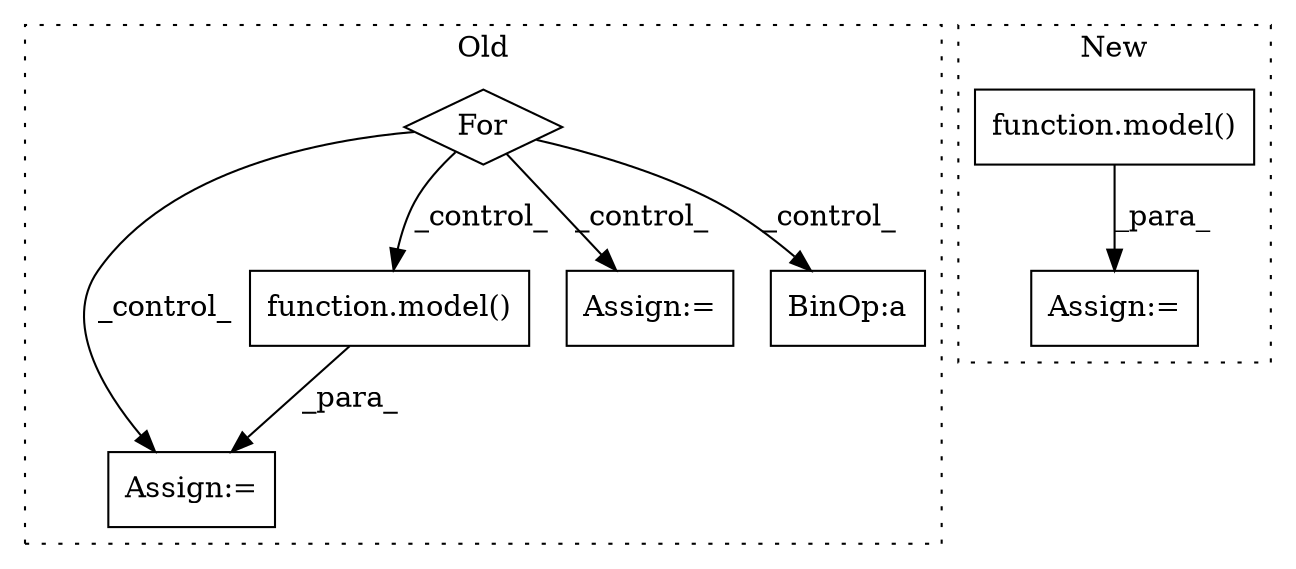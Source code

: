 digraph G {
subgraph cluster0 {
1 [label="For" a="107" s="9371,9416" l="4,18" shape="diamond"];
4 [label="Assign:=" a="68" s="9558" l="3" shape="box"];
5 [label="function.model()" a="75" s="9561,9577" l="6,1" shape="box"];
6 [label="Assign:=" a="68" s="9503" l="3" shape="box"];
7 [label="BinOp:a" a="82" s="9856" l="3" shape="box"];
label = "Old";
style="dotted";
}
subgraph cluster1 {
2 [label="function.model()" a="75" s="8769,8779" l="6,1" shape="box"];
3 [label="Assign:=" a="68" s="8766" l="3" shape="box"];
label = "New";
style="dotted";
}
1 -> 7 [label="_control_"];
1 -> 6 [label="_control_"];
1 -> 5 [label="_control_"];
1 -> 4 [label="_control_"];
2 -> 3 [label="_para_"];
5 -> 4 [label="_para_"];
}